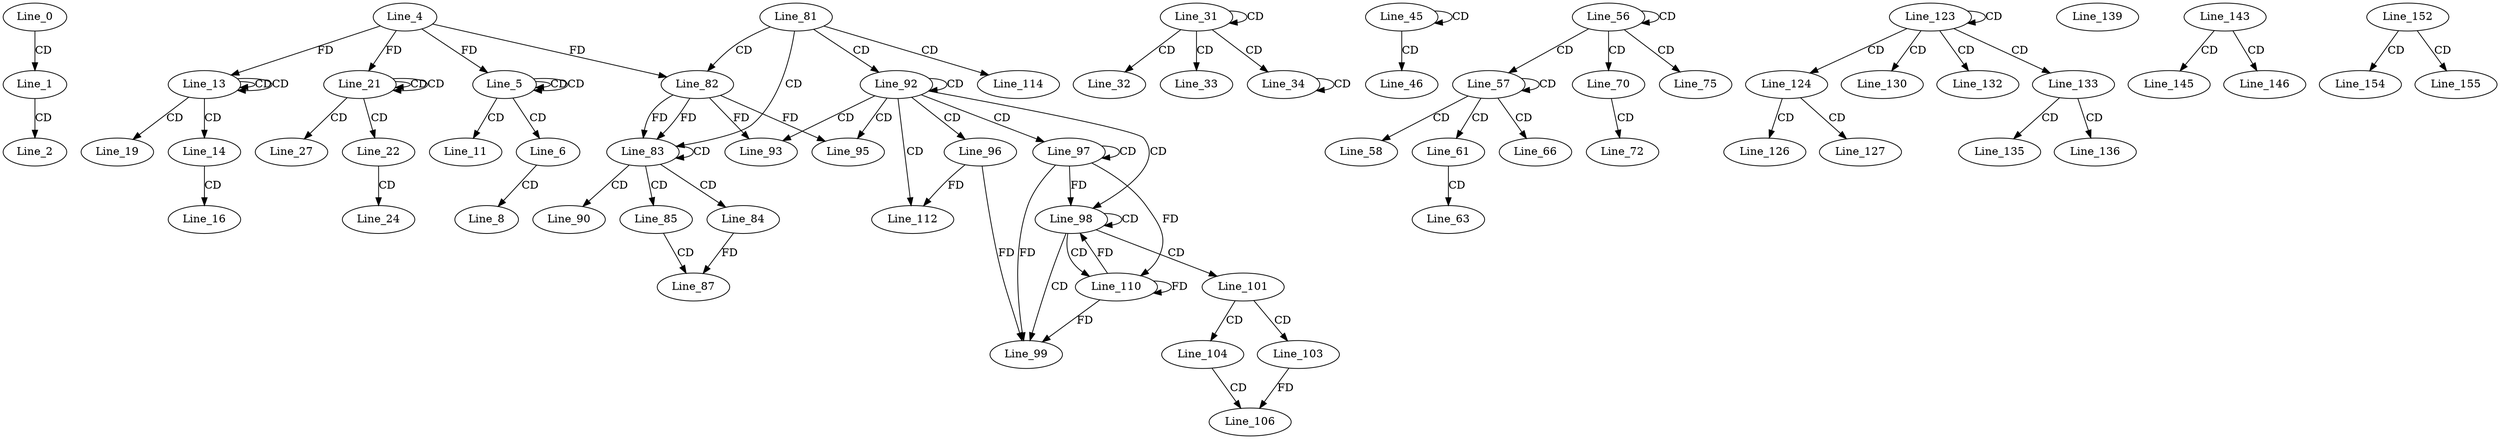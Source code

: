 digraph G {
  Line_0;
  Line_1;
  Line_2;
  Line_5;
  Line_5;
  Line_5;
  Line_4;
  Line_6;
  Line_6;
  Line_8;
  Line_11;
  Line_13;
  Line_13;
  Line_13;
  Line_14;
  Line_14;
  Line_16;
  Line_19;
  Line_21;
  Line_21;
  Line_21;
  Line_22;
  Line_22;
  Line_24;
  Line_27;
  Line_31;
  Line_31;
  Line_32;
  Line_33;
  Line_34;
  Line_34;
  Line_45;
  Line_45;
  Line_46;
  Line_56;
  Line_56;
  Line_57;
  Line_57;
  Line_58;
  Line_61;
  Line_61;
  Line_63;
  Line_66;
  Line_70;
  Line_70;
  Line_72;
  Line_75;
  Line_81;
  Line_82;
  Line_82;
  Line_83;
  Line_83;
  Line_84;
  Line_85;
  Line_85;
  Line_87;
  Line_87;
  Line_90;
  Line_92;
  Line_92;
  Line_93;
  Line_93;
  Line_95;
  Line_95;
  Line_96;
  Line_97;
  Line_97;
  Line_98;
  Line_99;
  Line_101;
  Line_103;
  Line_104;
  Line_104;
  Line_106;
  Line_110;
  Line_110;
  Line_112;
  Line_114;
  Line_123;
  Line_123;
  Line_124;
  Line_124;
  Line_126;
  Line_127;
  Line_130;
  Line_132;
  Line_133;
  Line_133;
  Line_135;
  Line_136;
  Line_139;
  Line_143;
  Line_145;
  Line_146;
  Line_152;
  Line_154;
  Line_155;
  Line_0 -> Line_1 [ label="CD" ];
  Line_1 -> Line_2 [ label="CD" ];
  Line_5 -> Line_5 [ label="CD" ];
  Line_5 -> Line_5 [ label="CD" ];
  Line_4 -> Line_5 [ label="FD" ];
  Line_5 -> Line_6 [ label="CD" ];
  Line_6 -> Line_8 [ label="CD" ];
  Line_5 -> Line_11 [ label="CD" ];
  Line_13 -> Line_13 [ label="CD" ];
  Line_13 -> Line_13 [ label="CD" ];
  Line_4 -> Line_13 [ label="FD" ];
  Line_13 -> Line_14 [ label="CD" ];
  Line_14 -> Line_16 [ label="CD" ];
  Line_13 -> Line_19 [ label="CD" ];
  Line_21 -> Line_21 [ label="CD" ];
  Line_21 -> Line_21 [ label="CD" ];
  Line_4 -> Line_21 [ label="FD" ];
  Line_21 -> Line_22 [ label="CD" ];
  Line_22 -> Line_24 [ label="CD" ];
  Line_21 -> Line_27 [ label="CD" ];
  Line_31 -> Line_31 [ label="CD" ];
  Line_31 -> Line_32 [ label="CD" ];
  Line_31 -> Line_33 [ label="CD" ];
  Line_31 -> Line_34 [ label="CD" ];
  Line_34 -> Line_34 [ label="CD" ];
  Line_45 -> Line_45 [ label="CD" ];
  Line_45 -> Line_46 [ label="CD" ];
  Line_56 -> Line_56 [ label="CD" ];
  Line_56 -> Line_57 [ label="CD" ];
  Line_57 -> Line_57 [ label="CD" ];
  Line_57 -> Line_58 [ label="CD" ];
  Line_57 -> Line_61 [ label="CD" ];
  Line_61 -> Line_63 [ label="CD" ];
  Line_57 -> Line_66 [ label="CD" ];
  Line_56 -> Line_70 [ label="CD" ];
  Line_70 -> Line_72 [ label="CD" ];
  Line_56 -> Line_75 [ label="CD" ];
  Line_81 -> Line_82 [ label="CD" ];
  Line_4 -> Line_82 [ label="FD" ];
  Line_81 -> Line_83 [ label="CD" ];
  Line_82 -> Line_83 [ label="FD" ];
  Line_83 -> Line_83 [ label="CD" ];
  Line_82 -> Line_83 [ label="FD" ];
  Line_83 -> Line_84 [ label="CD" ];
  Line_83 -> Line_85 [ label="CD" ];
  Line_85 -> Line_87 [ label="CD" ];
  Line_84 -> Line_87 [ label="FD" ];
  Line_83 -> Line_90 [ label="CD" ];
  Line_81 -> Line_92 [ label="CD" ];
  Line_92 -> Line_92 [ label="CD" ];
  Line_92 -> Line_93 [ label="CD" ];
  Line_82 -> Line_93 [ label="FD" ];
  Line_92 -> Line_95 [ label="CD" ];
  Line_82 -> Line_95 [ label="FD" ];
  Line_92 -> Line_96 [ label="CD" ];
  Line_92 -> Line_97 [ label="CD" ];
  Line_97 -> Line_97 [ label="CD" ];
  Line_92 -> Line_98 [ label="CD" ];
  Line_98 -> Line_98 [ label="CD" ];
  Line_97 -> Line_98 [ label="FD" ];
  Line_98 -> Line_99 [ label="CD" ];
  Line_96 -> Line_99 [ label="FD" ];
  Line_97 -> Line_99 [ label="FD" ];
  Line_98 -> Line_101 [ label="CD" ];
  Line_101 -> Line_103 [ label="CD" ];
  Line_101 -> Line_104 [ label="CD" ];
  Line_104 -> Line_106 [ label="CD" ];
  Line_103 -> Line_106 [ label="FD" ];
  Line_98 -> Line_110 [ label="CD" ];
  Line_110 -> Line_110 [ label="FD" ];
  Line_97 -> Line_110 [ label="FD" ];
  Line_92 -> Line_112 [ label="CD" ];
  Line_96 -> Line_112 [ label="FD" ];
  Line_81 -> Line_114 [ label="CD" ];
  Line_123 -> Line_123 [ label="CD" ];
  Line_123 -> Line_124 [ label="CD" ];
  Line_124 -> Line_126 [ label="CD" ];
  Line_124 -> Line_127 [ label="CD" ];
  Line_123 -> Line_130 [ label="CD" ];
  Line_123 -> Line_132 [ label="CD" ];
  Line_123 -> Line_133 [ label="CD" ];
  Line_133 -> Line_135 [ label="CD" ];
  Line_133 -> Line_136 [ label="CD" ];
  Line_143 -> Line_145 [ label="CD" ];
  Line_143 -> Line_146 [ label="CD" ];
  Line_152 -> Line_154 [ label="CD" ];
  Line_152 -> Line_155 [ label="CD" ];
  Line_110 -> Line_98 [ label="FD" ];
  Line_110 -> Line_99 [ label="FD" ];
}
